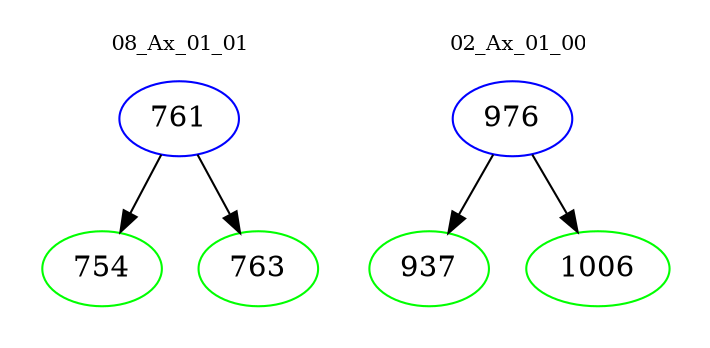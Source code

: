 digraph{
subgraph cluster_0 {
color = white
label = "08_Ax_01_01";
fontsize=10;
T0_761 [label="761", color="blue"]
T0_761 -> T0_754 [color="black"]
T0_754 [label="754", color="green"]
T0_761 -> T0_763 [color="black"]
T0_763 [label="763", color="green"]
}
subgraph cluster_1 {
color = white
label = "02_Ax_01_00";
fontsize=10;
T1_976 [label="976", color="blue"]
T1_976 -> T1_937 [color="black"]
T1_937 [label="937", color="green"]
T1_976 -> T1_1006 [color="black"]
T1_1006 [label="1006", color="green"]
}
}
